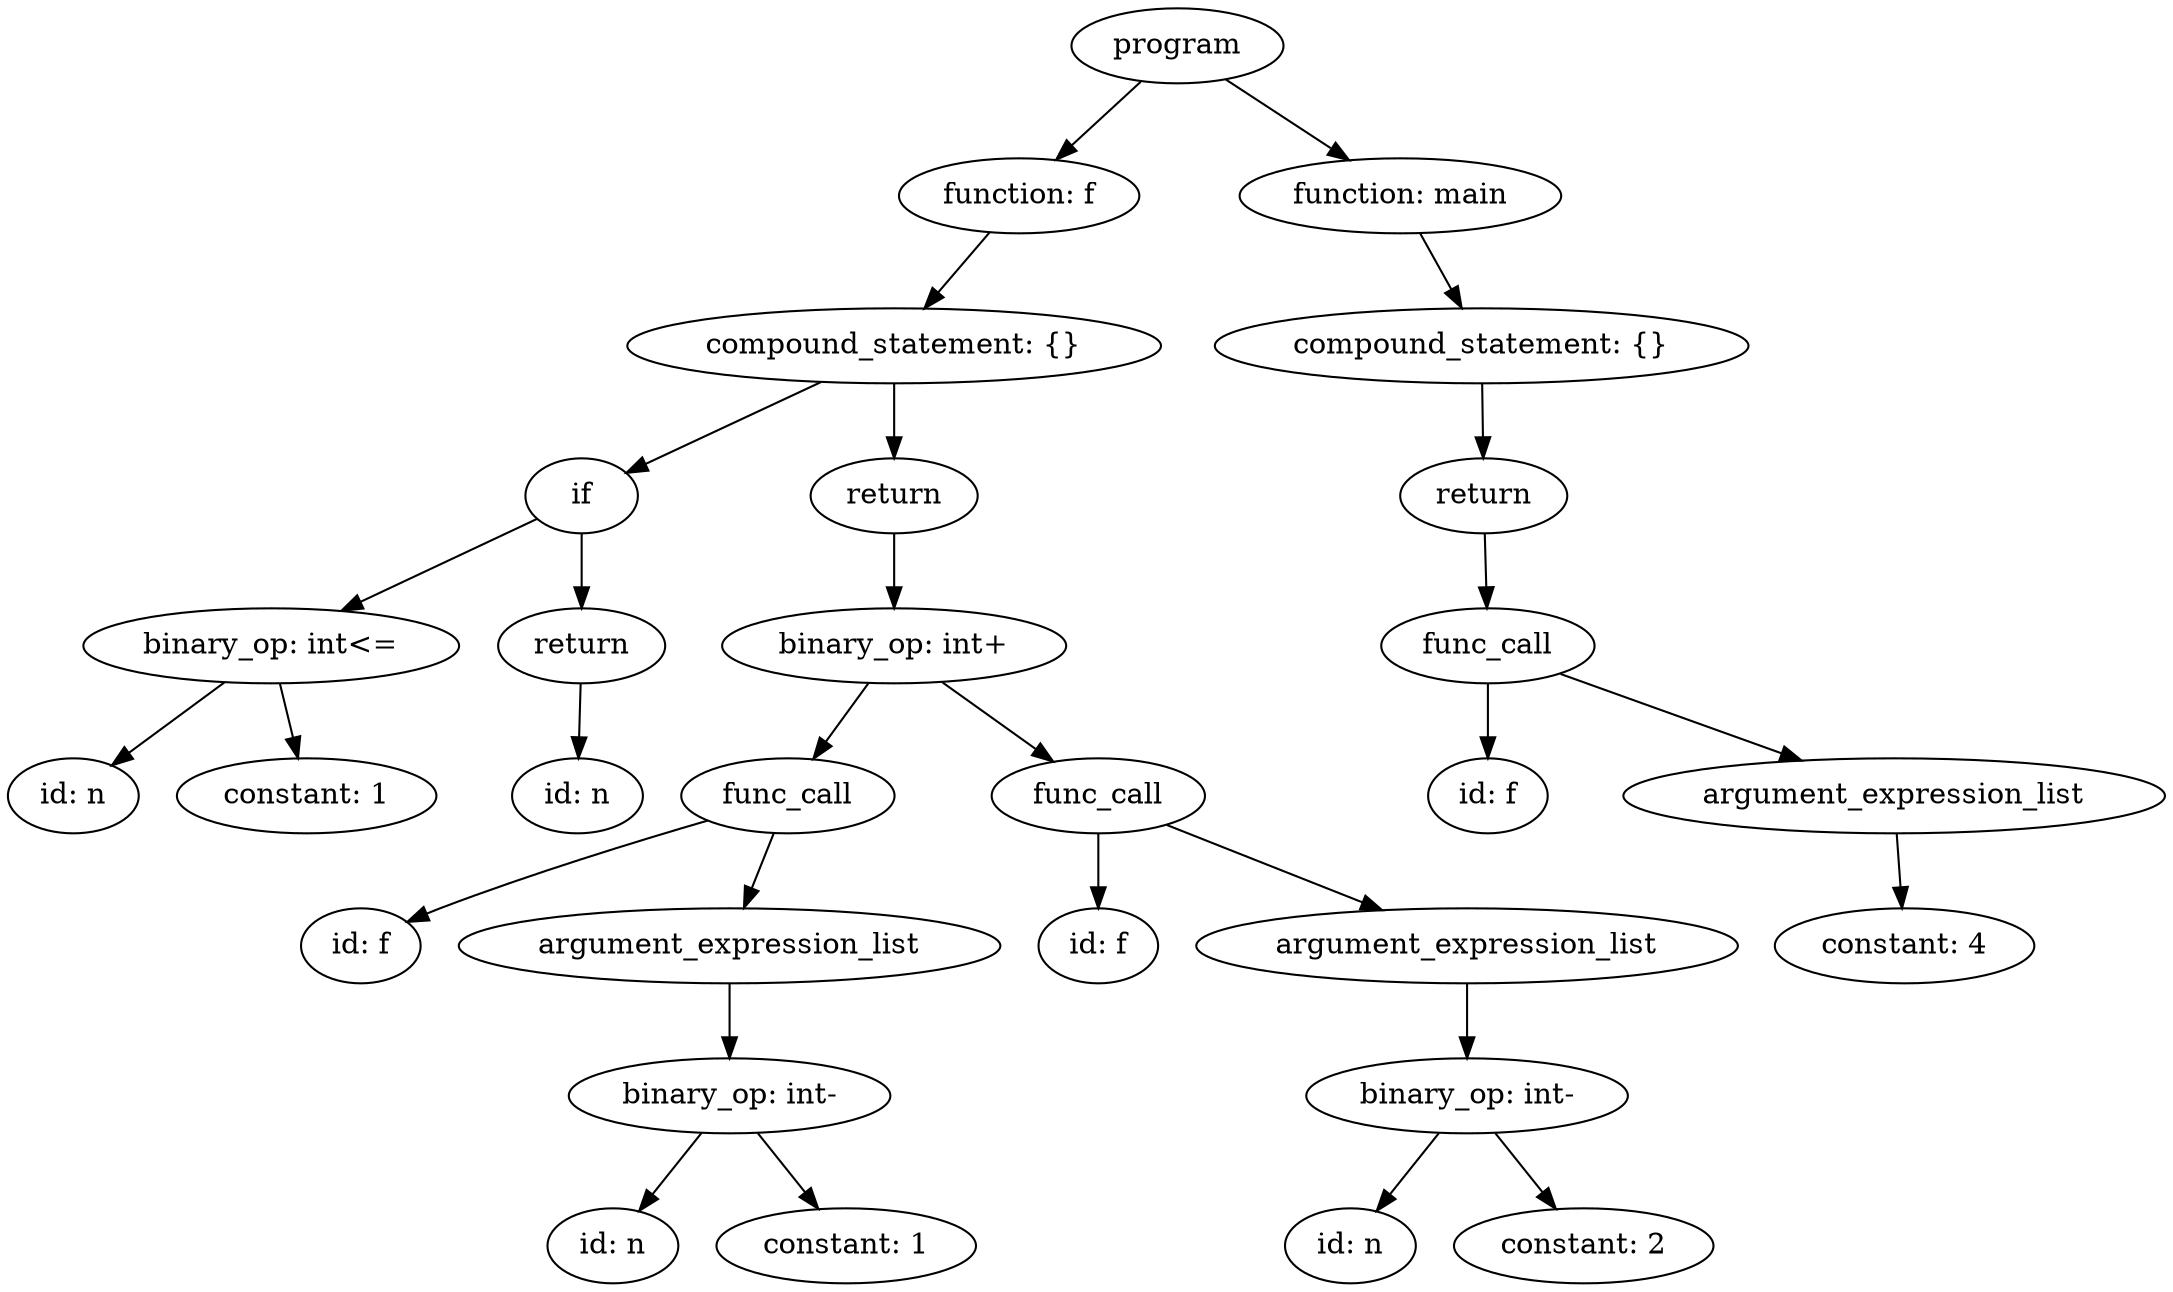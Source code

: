 strict digraph "" {
	graph [bb="0,0,858.5,612"];
	node [label="\N"];
	38	[height=0.5,
		label=program,
		pos="466,594",
		width=1.1389];
	27	[height=0.5,
		label="function: f",
		pos="402,522",
		width=1.336];
	38 -> 27	[pos="e,416.91,539.31 451.48,577.12 443.33,568.2 433,556.91 423.89,546.94"];
	37	[height=0.5,
		label="function: main",
		pos="553,522",
		width=1.7512];
	38 -> 37	[pos="e,532.95,539.13 484.88,577.81 496.63,568.35 511.96,556.02 525.1,545.45"];
	26	[height=0.5,
		label="compound_statement: {}",
		pos="357,450",
		width=2.7984];
	27 -> 26	[pos="e,367.9,467.96 391.34,504.41 385.98,496.08 379.37,485.8 373.39,476.49"];
	36	[height=0.5,
		label="compound_statement: {}",
		pos="590,450",
		width=2.7984];
	37 -> 36	[pos="e,580.87,468.28 561.96,504.05 566.21,496.01 571.39,486.2 576.14,477.23"];
	11	[height=0.5,
		label=if,
		pos="232,378",
		width=0.75];
	26 -> 11	[pos="e,252.15,390.29 327.69,432.59 307.63,421.36 281.15,406.52 261.13,395.31"];
	25	[height=0.5,
		label=return,
		pos="357,378",
		width=0.88889];
	26 -> 25	[pos="e,357,396.1 357,431.7 357,423.98 357,414.71 357,406.11"];
	35	[height=0.5,
		label=return,
		pos="591,378",
		width=0.88889];
	36 -> 35	[pos="e,590.76,396.1 590.25,431.7 590.36,423.98 590.49,414.71 590.61,406.11"];
	8	[height=0.5,
		label="binary_op: int<=",
		pos="110,306",
		width=1.9861];
	11 -> 8	[pos="e,137.61,322.84 212.13,365.6 194.4,355.43 168.01,340.28 146.49,327.94"];
	10	[height=0.5,
		label=return,
		pos="232,306",
		width=0.88889];
	11 -> 10	[pos="e,232,324.1 232,359.7 232,351.98 232,342.71 232,334.11"];
	24	[height=0.5,
		label="binary_op: int+",
		pos="357,306",
		width=1.8234];
	25 -> 24	[pos="e,357,324.1 357,359.7 357,351.98 357,342.71 357,334.11"];
	34	[height=0.5,
		label=func_call,
		pos="593,306",
		width=1.2096];
	35 -> 34	[pos="e,592.51,324.1 591.49,359.7 591.71,351.98 591.98,342.71 592.23,334.11"];
	6	[height=0.5,
		label="id: n",
		pos="27,234",
		width=0.75];
	8 -> 6	[pos="e,43.185,248.65 90.33,288.41 78.533,278.46 63.445,265.74 50.956,255.2"];
	7	[height=0.5,
		label="constant: 1",
		pos="122,234",
		width=1.375];
	8 -> 7	[pos="e,119.07,252.1 112.97,287.7 114.29,279.98 115.88,270.71 117.35,262.11"];
	9	[height=0.5,
		label="id: n",
		pos="230,234",
		width=0.75];
	10 -> 9	[pos="e,230.49,252.1 231.51,287.7 231.29,279.98 231.02,270.71 230.77,262.11"];
	17	[height=0.5,
		label=func_call,
		pos="319,234",
		width=1.2096];
	24 -> 17	[pos="e,328.11,251.79 347.8,288.05 343.37,279.89 337.95,269.91 333.02,260.82"];
	23	[height=0.5,
		label=func_call,
		pos="445,234",
		width=1.2096];
	24 -> 23	[pos="e,425.91,250.19 377.41,288.76 389.41,279.22 404.72,267.04 417.74,256.68"];
	31	[height=0.5,
		label="id: f",
		pos="593,234",
		width=0.75];
	34 -> 31	[pos="e,593,252.1 593,287.7 593,279.98 593,270.71 593,262.11"];
	33	[height=0.5,
		label=argument_expression_list,
		pos="757,234",
		width=2.8194];
	34 -> 33	[pos="e,719.88,250.85 622.32,292.49 646.82,282.03 682.21,266.92 710.56,254.82"];
	12	[height=0.5,
		label="id: f",
		pos="151,162",
		width=0.75];
	17 -> 12	[pos="e,172.22,173.28 288.11,221.2 261.22,210.78 221.29,194.96 187,180 185.19,179.21 183.34,178.39 181.48,177.55"];
	16	[height=0.5,
		label=argument_expression_list,
		pos="298,162",
		width=2.8194];
	17 -> 16	[pos="e,303.18,180.28 313.92,216.05 311.58,208.26 308.75,198.82 306.12,190.08"];
	18	[height=0.5,
		label="id: f",
		pos="445,162",
		width=0.75];
	23 -> 18	[pos="e,445,180.1 445,215.7 445,207.98 445,198.71 445,190.11"];
	22	[height=0.5,
		label=argument_expression_list,
		pos="592,162",
		width=2.8194];
	23 -> 22	[pos="e,558.28,179.06 472.65,219.83 494.18,209.58 524.46,195.16 549.13,183.41"];
	32	[height=0.5,
		label="constant: 4",
		pos="761,162",
		width=1.375];
	33 -> 32	[pos="e,760.02,180.1 757.99,215.7 758.43,207.98 758.96,198.71 759.45,190.11"];
	15	[height=0.5,
		label="binary_op: int-",
		pos="298,90",
		width=1.7693];
	16 -> 15	[pos="e,298,108.1 298,143.7 298,135.98 298,126.71 298,118.11"];
	21	[height=0.5,
		label="binary_op: int-",
		pos="592,90",
		width=1.7693];
	22 -> 21	[pos="e,592,108.1 592,143.7 592,135.98 592,126.71 592,118.11"];
	13	[height=0.5,
		label="id: n",
		pos="251,18",
		width=0.75];
	15 -> 13	[pos="e,261.63,34.829 286.62,72.055 280.8,63.381 273.61,52.669 267.21,43.147"];
	14	[height=0.5,
		label="constant: 1",
		pos="346,18",
		width=1.375];
	15 -> 14	[pos="e,334.49,35.789 309.62,72.055 315.34,63.715 322.35,53.491 328.68,44.252"];
	19	[height=0.5,
		label="id: n",
		pos="545,18",
		width=0.75];
	21 -> 19	[pos="e,555.63,34.829 580.62,72.055 574.8,63.381 567.61,52.669 561.21,43.147"];
	20	[height=0.5,
		label="constant: 2",
		pos="640,18",
		width=1.375];
	21 -> 20	[pos="e,628.49,35.789 603.62,72.055 609.34,63.715 616.35,53.491 622.68,44.252"];
}

